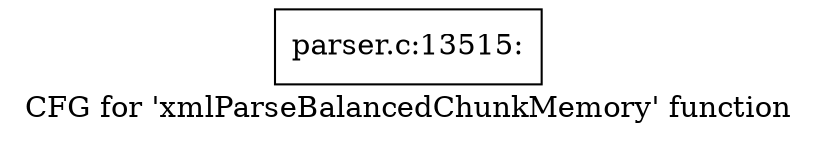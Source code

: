 digraph "CFG for 'xmlParseBalancedChunkMemory' function" {
	label="CFG for 'xmlParseBalancedChunkMemory' function";

	Node0x5f10980 [shape=record,label="{parser.c:13515:}"];
}
